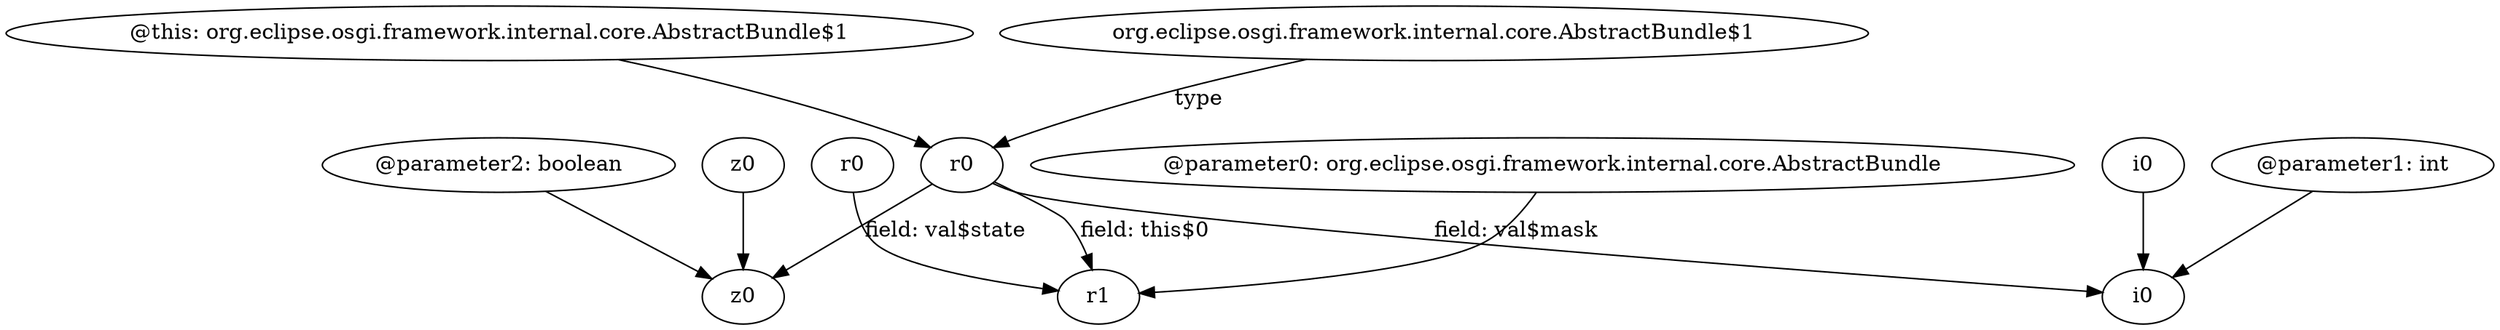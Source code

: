 digraph g {
0[label="@parameter2: boolean"]
1[label="z0"]
0->1[label=""]
2[label="r0"]
3[label="r1"]
2->3[label="field: this$0"]
2->1[label="field: val$state"]
4[label="@this: org.eclipse.osgi.framework.internal.core.AbstractBundle$1"]
4->2[label=""]
5[label="@parameter0: org.eclipse.osgi.framework.internal.core.AbstractBundle"]
5->3[label=""]
6[label="i0"]
2->6[label="field: val$mask"]
7[label="i0"]
7->6[label=""]
8[label="@parameter1: int"]
8->6[label=""]
9[label="org.eclipse.osgi.framework.internal.core.AbstractBundle$1"]
9->2[label="type"]
10[label="r0"]
10->3[label=""]
11[label="z0"]
11->1[label=""]
}